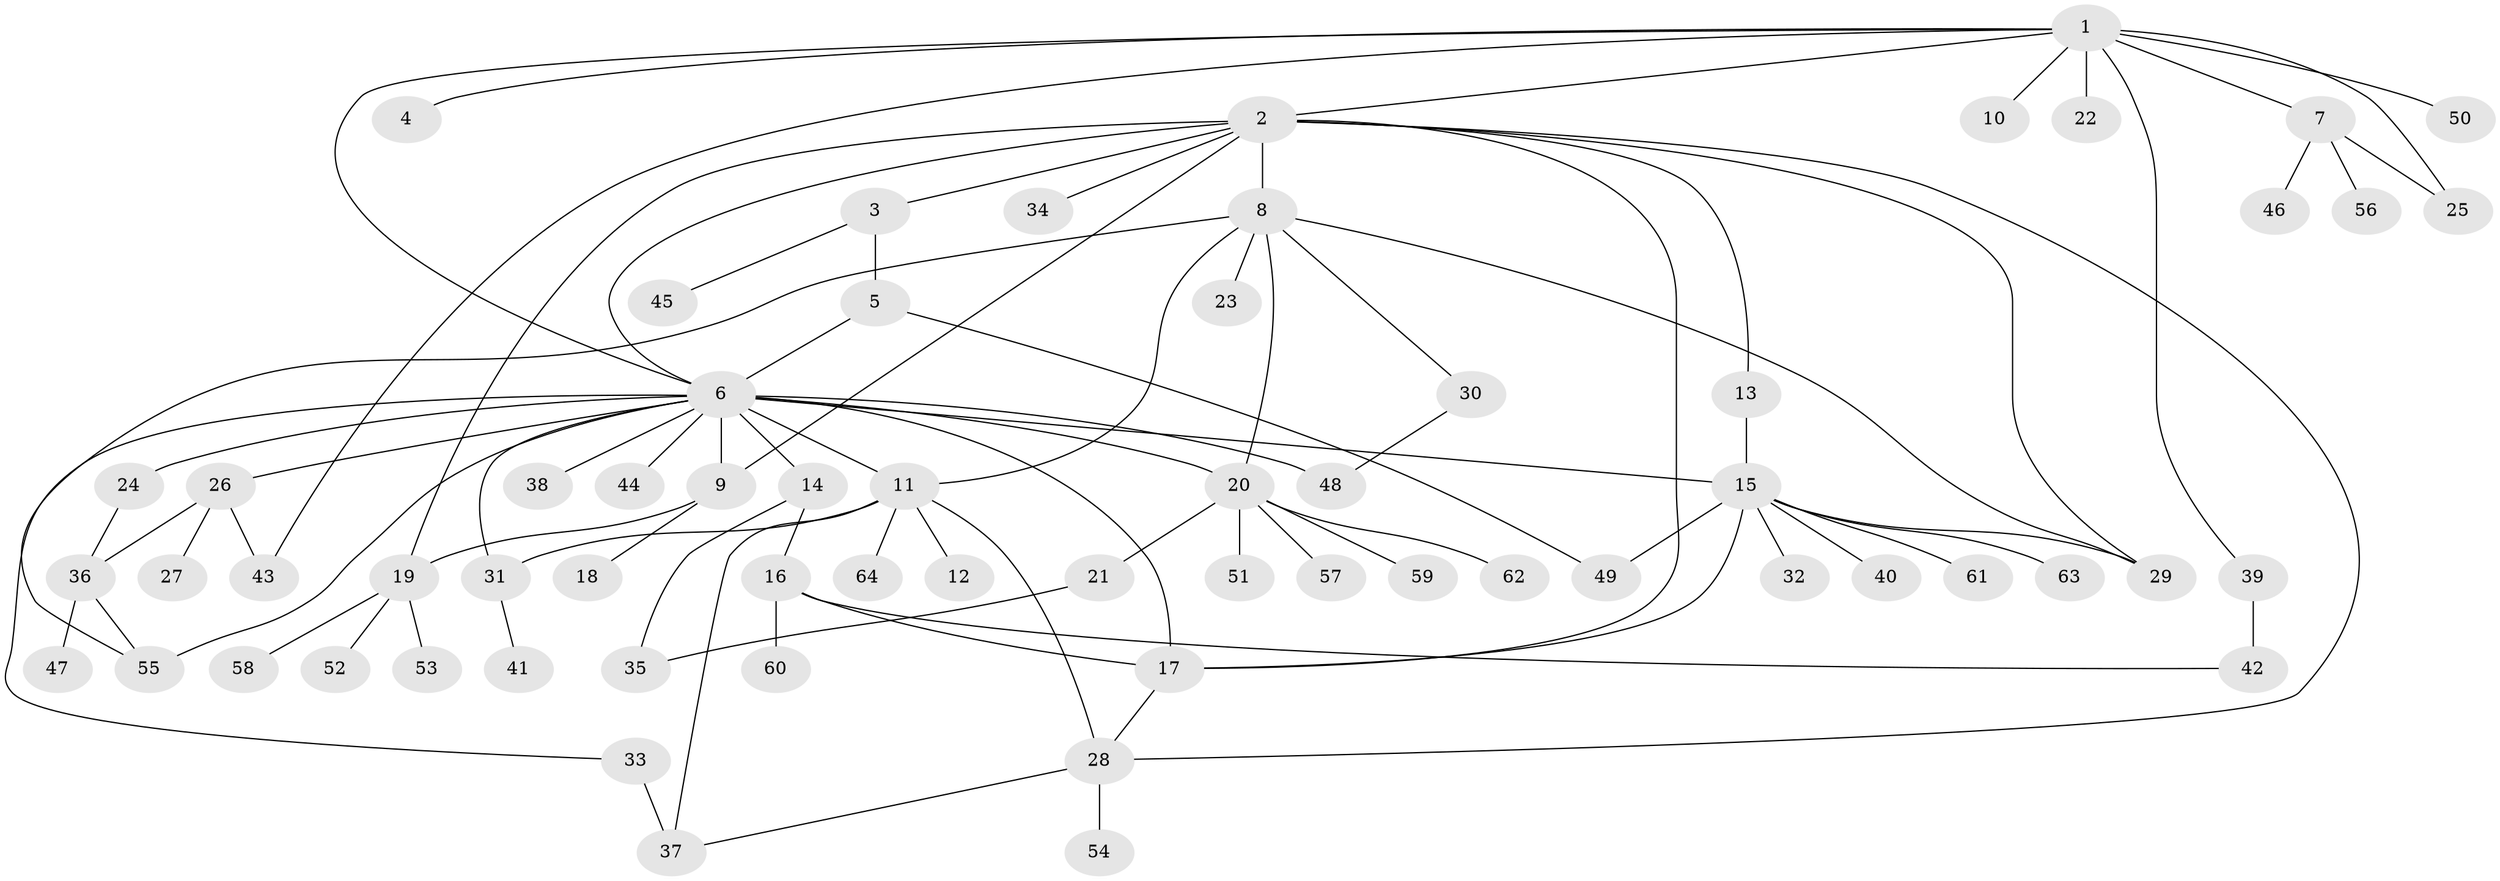 // original degree distribution, {13: 0.0078125, 20: 0.0078125, 4: 0.0703125, 1: 0.5703125, 27: 0.0078125, 5: 0.046875, 2: 0.1796875, 6: 0.0390625, 10: 0.0078125, 3: 0.0546875, 8: 0.0078125}
// Generated by graph-tools (version 1.1) at 2025/35/03/09/25 02:35:41]
// undirected, 64 vertices, 89 edges
graph export_dot {
graph [start="1"]
  node [color=gray90,style=filled];
  1;
  2;
  3;
  4;
  5;
  6;
  7;
  8;
  9;
  10;
  11;
  12;
  13;
  14;
  15;
  16;
  17;
  18;
  19;
  20;
  21;
  22;
  23;
  24;
  25;
  26;
  27;
  28;
  29;
  30;
  31;
  32;
  33;
  34;
  35;
  36;
  37;
  38;
  39;
  40;
  41;
  42;
  43;
  44;
  45;
  46;
  47;
  48;
  49;
  50;
  51;
  52;
  53;
  54;
  55;
  56;
  57;
  58;
  59;
  60;
  61;
  62;
  63;
  64;
  1 -- 2 [weight=1.0];
  1 -- 4 [weight=1.0];
  1 -- 6 [weight=1.0];
  1 -- 7 [weight=2.0];
  1 -- 10 [weight=1.0];
  1 -- 22 [weight=1.0];
  1 -- 25 [weight=1.0];
  1 -- 39 [weight=1.0];
  1 -- 43 [weight=1.0];
  1 -- 50 [weight=1.0];
  2 -- 3 [weight=1.0];
  2 -- 6 [weight=1.0];
  2 -- 8 [weight=9.0];
  2 -- 9 [weight=1.0];
  2 -- 13 [weight=1.0];
  2 -- 17 [weight=1.0];
  2 -- 19 [weight=1.0];
  2 -- 28 [weight=1.0];
  2 -- 29 [weight=1.0];
  2 -- 34 [weight=1.0];
  3 -- 5 [weight=1.0];
  3 -- 45 [weight=1.0];
  5 -- 6 [weight=1.0];
  5 -- 49 [weight=1.0];
  6 -- 9 [weight=8.0];
  6 -- 11 [weight=2.0];
  6 -- 14 [weight=1.0];
  6 -- 15 [weight=1.0];
  6 -- 17 [weight=1.0];
  6 -- 20 [weight=1.0];
  6 -- 24 [weight=1.0];
  6 -- 26 [weight=1.0];
  6 -- 31 [weight=1.0];
  6 -- 33 [weight=1.0];
  6 -- 38 [weight=1.0];
  6 -- 44 [weight=1.0];
  6 -- 48 [weight=1.0];
  6 -- 55 [weight=1.0];
  7 -- 25 [weight=3.0];
  7 -- 46 [weight=1.0];
  7 -- 56 [weight=1.0];
  8 -- 11 [weight=1.0];
  8 -- 20 [weight=1.0];
  8 -- 23 [weight=1.0];
  8 -- 29 [weight=1.0];
  8 -- 30 [weight=1.0];
  8 -- 55 [weight=1.0];
  9 -- 18 [weight=1.0];
  9 -- 19 [weight=1.0];
  11 -- 12 [weight=1.0];
  11 -- 28 [weight=1.0];
  11 -- 31 [weight=1.0];
  11 -- 37 [weight=1.0];
  11 -- 64 [weight=1.0];
  13 -- 15 [weight=1.0];
  14 -- 16 [weight=1.0];
  14 -- 35 [weight=1.0];
  15 -- 17 [weight=1.0];
  15 -- 29 [weight=1.0];
  15 -- 32 [weight=1.0];
  15 -- 40 [weight=1.0];
  15 -- 49 [weight=1.0];
  15 -- 61 [weight=1.0];
  15 -- 63 [weight=1.0];
  16 -- 17 [weight=1.0];
  16 -- 42 [weight=1.0];
  16 -- 60 [weight=2.0];
  17 -- 28 [weight=1.0];
  19 -- 52 [weight=1.0];
  19 -- 53 [weight=1.0];
  19 -- 58 [weight=1.0];
  20 -- 21 [weight=1.0];
  20 -- 51 [weight=1.0];
  20 -- 57 [weight=1.0];
  20 -- 59 [weight=1.0];
  20 -- 62 [weight=1.0];
  21 -- 35 [weight=4.0];
  24 -- 36 [weight=1.0];
  26 -- 27 [weight=1.0];
  26 -- 36 [weight=1.0];
  26 -- 43 [weight=1.0];
  28 -- 37 [weight=1.0];
  28 -- 54 [weight=1.0];
  30 -- 48 [weight=1.0];
  31 -- 41 [weight=1.0];
  33 -- 37 [weight=2.0];
  36 -- 47 [weight=1.0];
  36 -- 55 [weight=1.0];
  39 -- 42 [weight=2.0];
}
